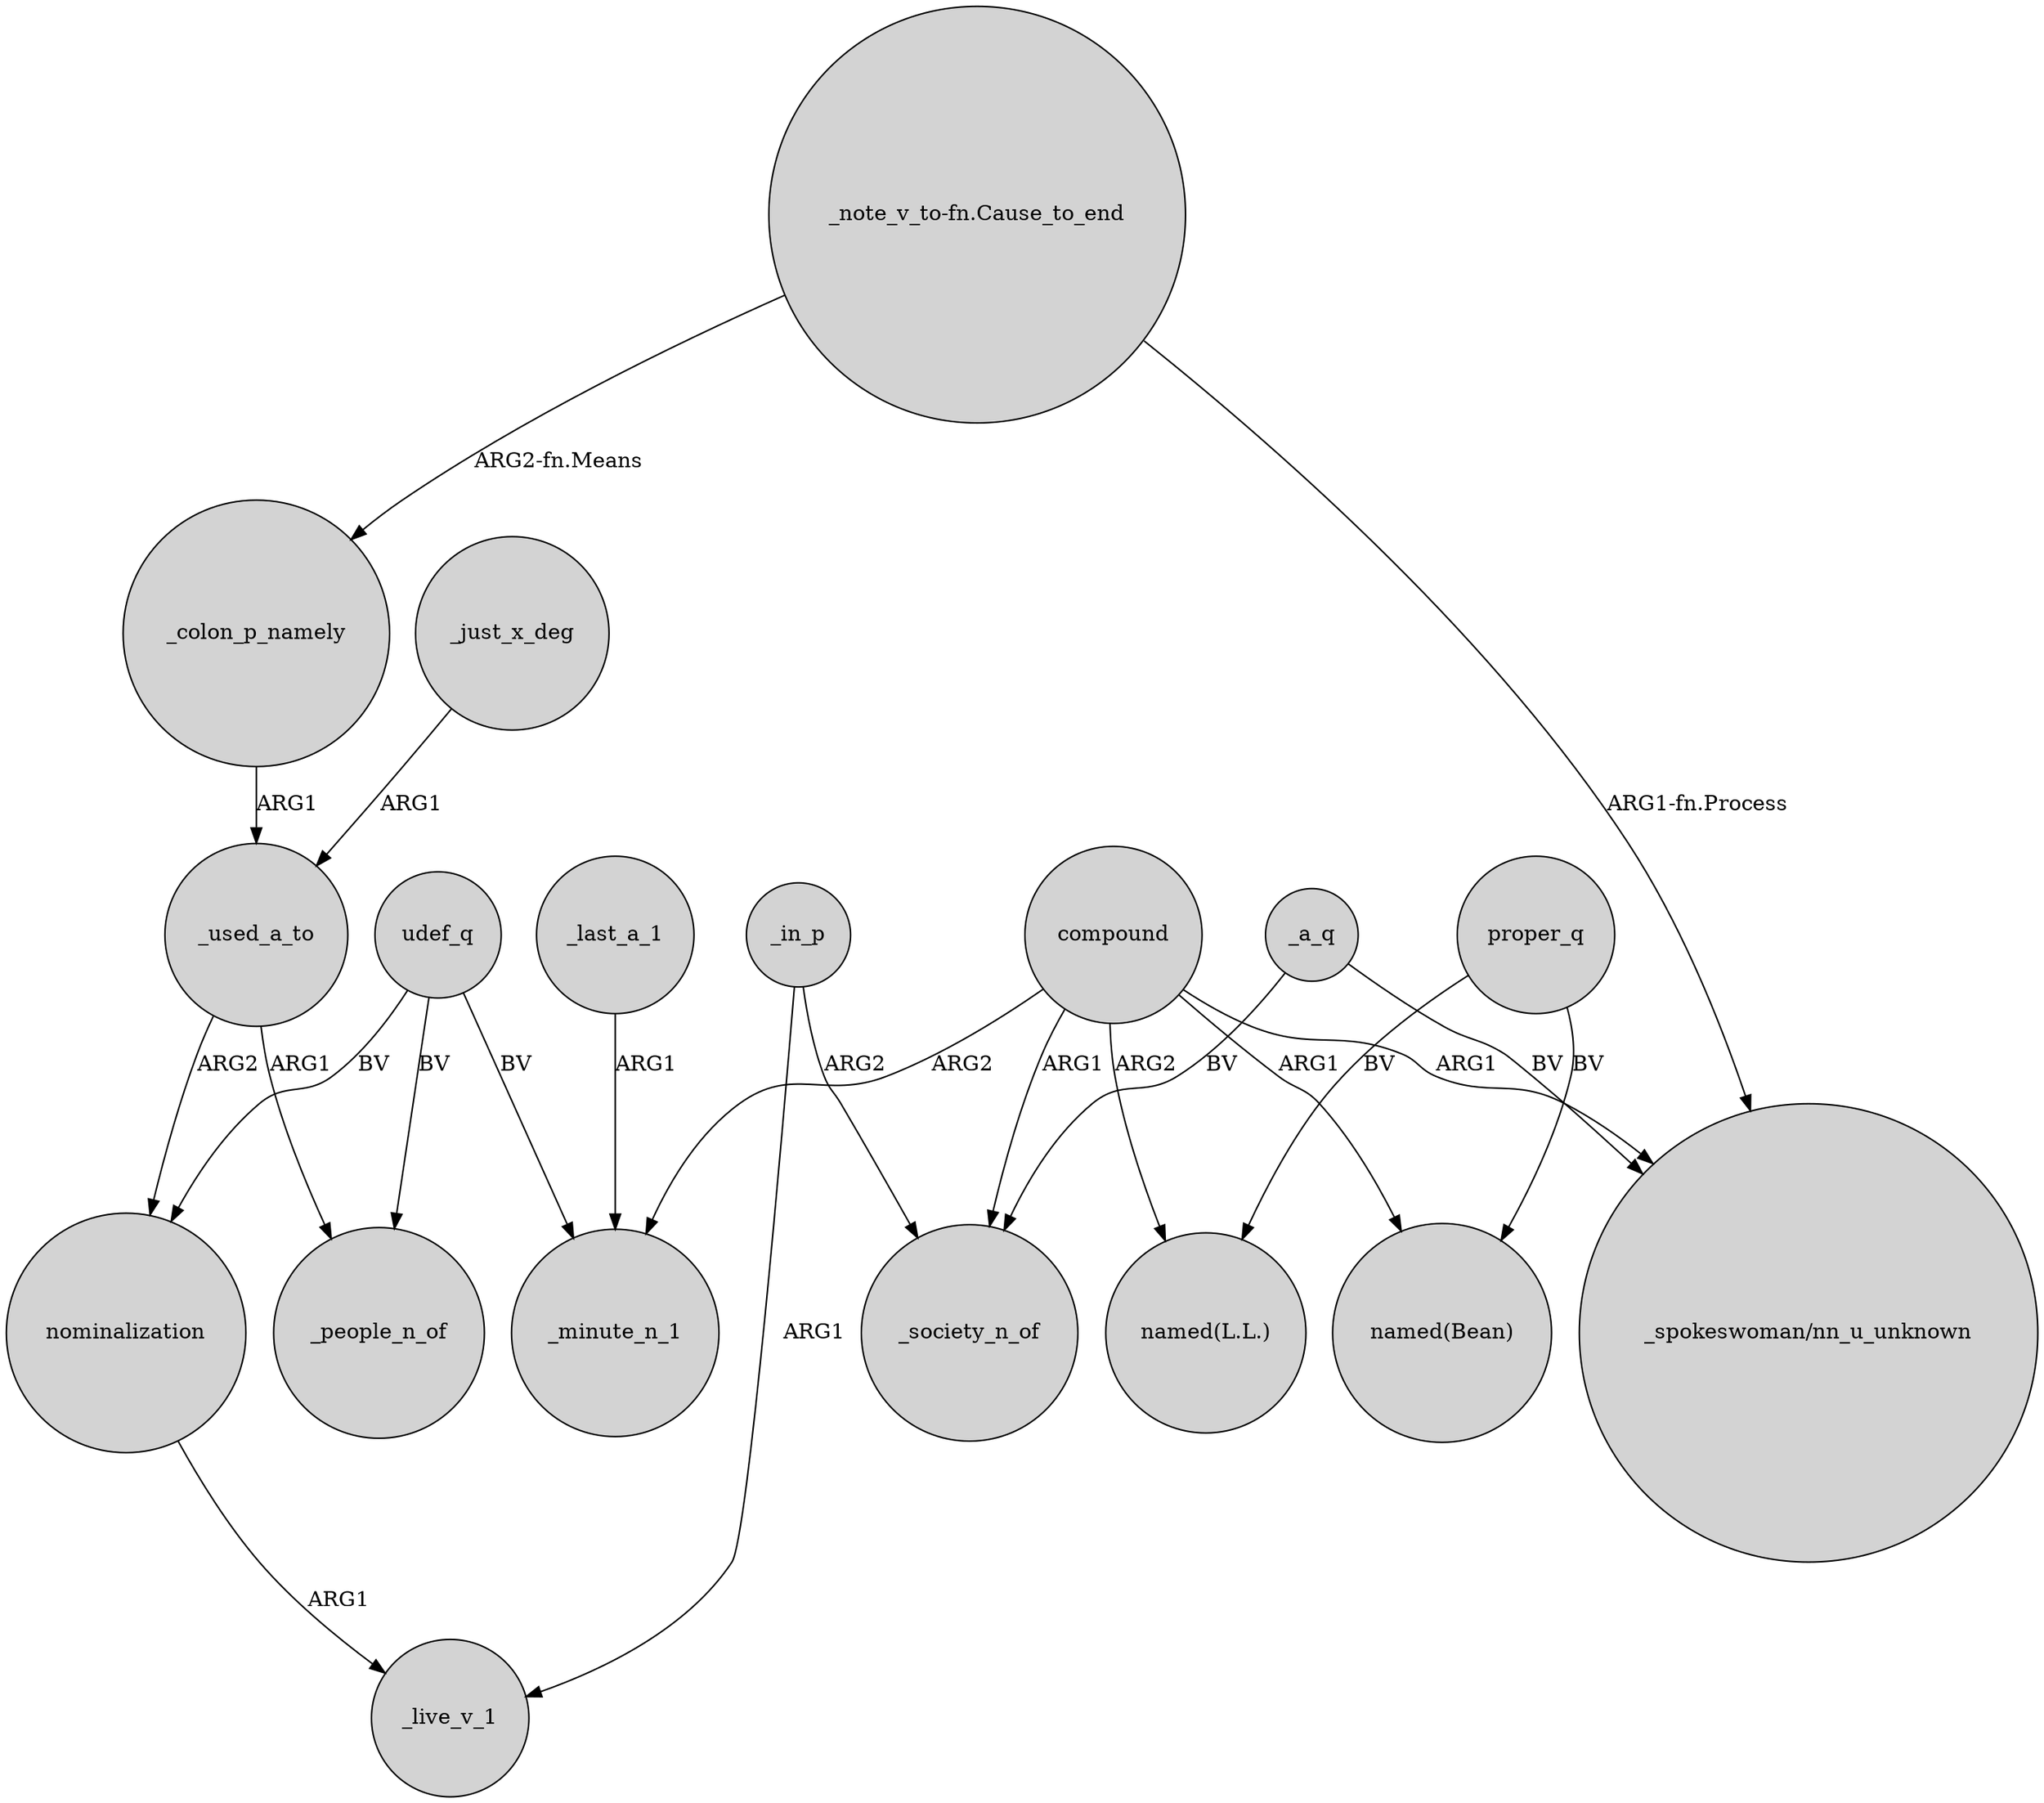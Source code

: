 digraph {
	node [shape=circle style=filled]
	udef_q -> _people_n_of [label=BV]
	compound -> "named(L.L.)" [label=ARG2]
	udef_q -> _minute_n_1 [label=BV]
	_in_p -> _live_v_1 [label=ARG1]
	_a_q -> "_spokeswoman/nn_u_unknown" [label=BV]
	_used_a_to -> _people_n_of [label=ARG1]
	_colon_p_namely -> _used_a_to [label=ARG1]
	udef_q -> nominalization [label=BV]
	compound -> _society_n_of [label=ARG1]
	_last_a_1 -> _minute_n_1 [label=ARG1]
	"_note_v_to-fn.Cause_to_end" -> _colon_p_namely [label="ARG2-fn.Means"]
	compound -> _minute_n_1 [label=ARG2]
	_just_x_deg -> _used_a_to [label=ARG1]
	proper_q -> "named(L.L.)" [label=BV]
	_a_q -> _society_n_of [label=BV]
	nominalization -> _live_v_1 [label=ARG1]
	"_note_v_to-fn.Cause_to_end" -> "_spokeswoman/nn_u_unknown" [label="ARG1-fn.Process"]
	compound -> "_spokeswoman/nn_u_unknown" [label=ARG1]
	_in_p -> _society_n_of [label=ARG2]
	compound -> "named(Bean)" [label=ARG1]
	proper_q -> "named(Bean)" [label=BV]
	_used_a_to -> nominalization [label=ARG2]
}
